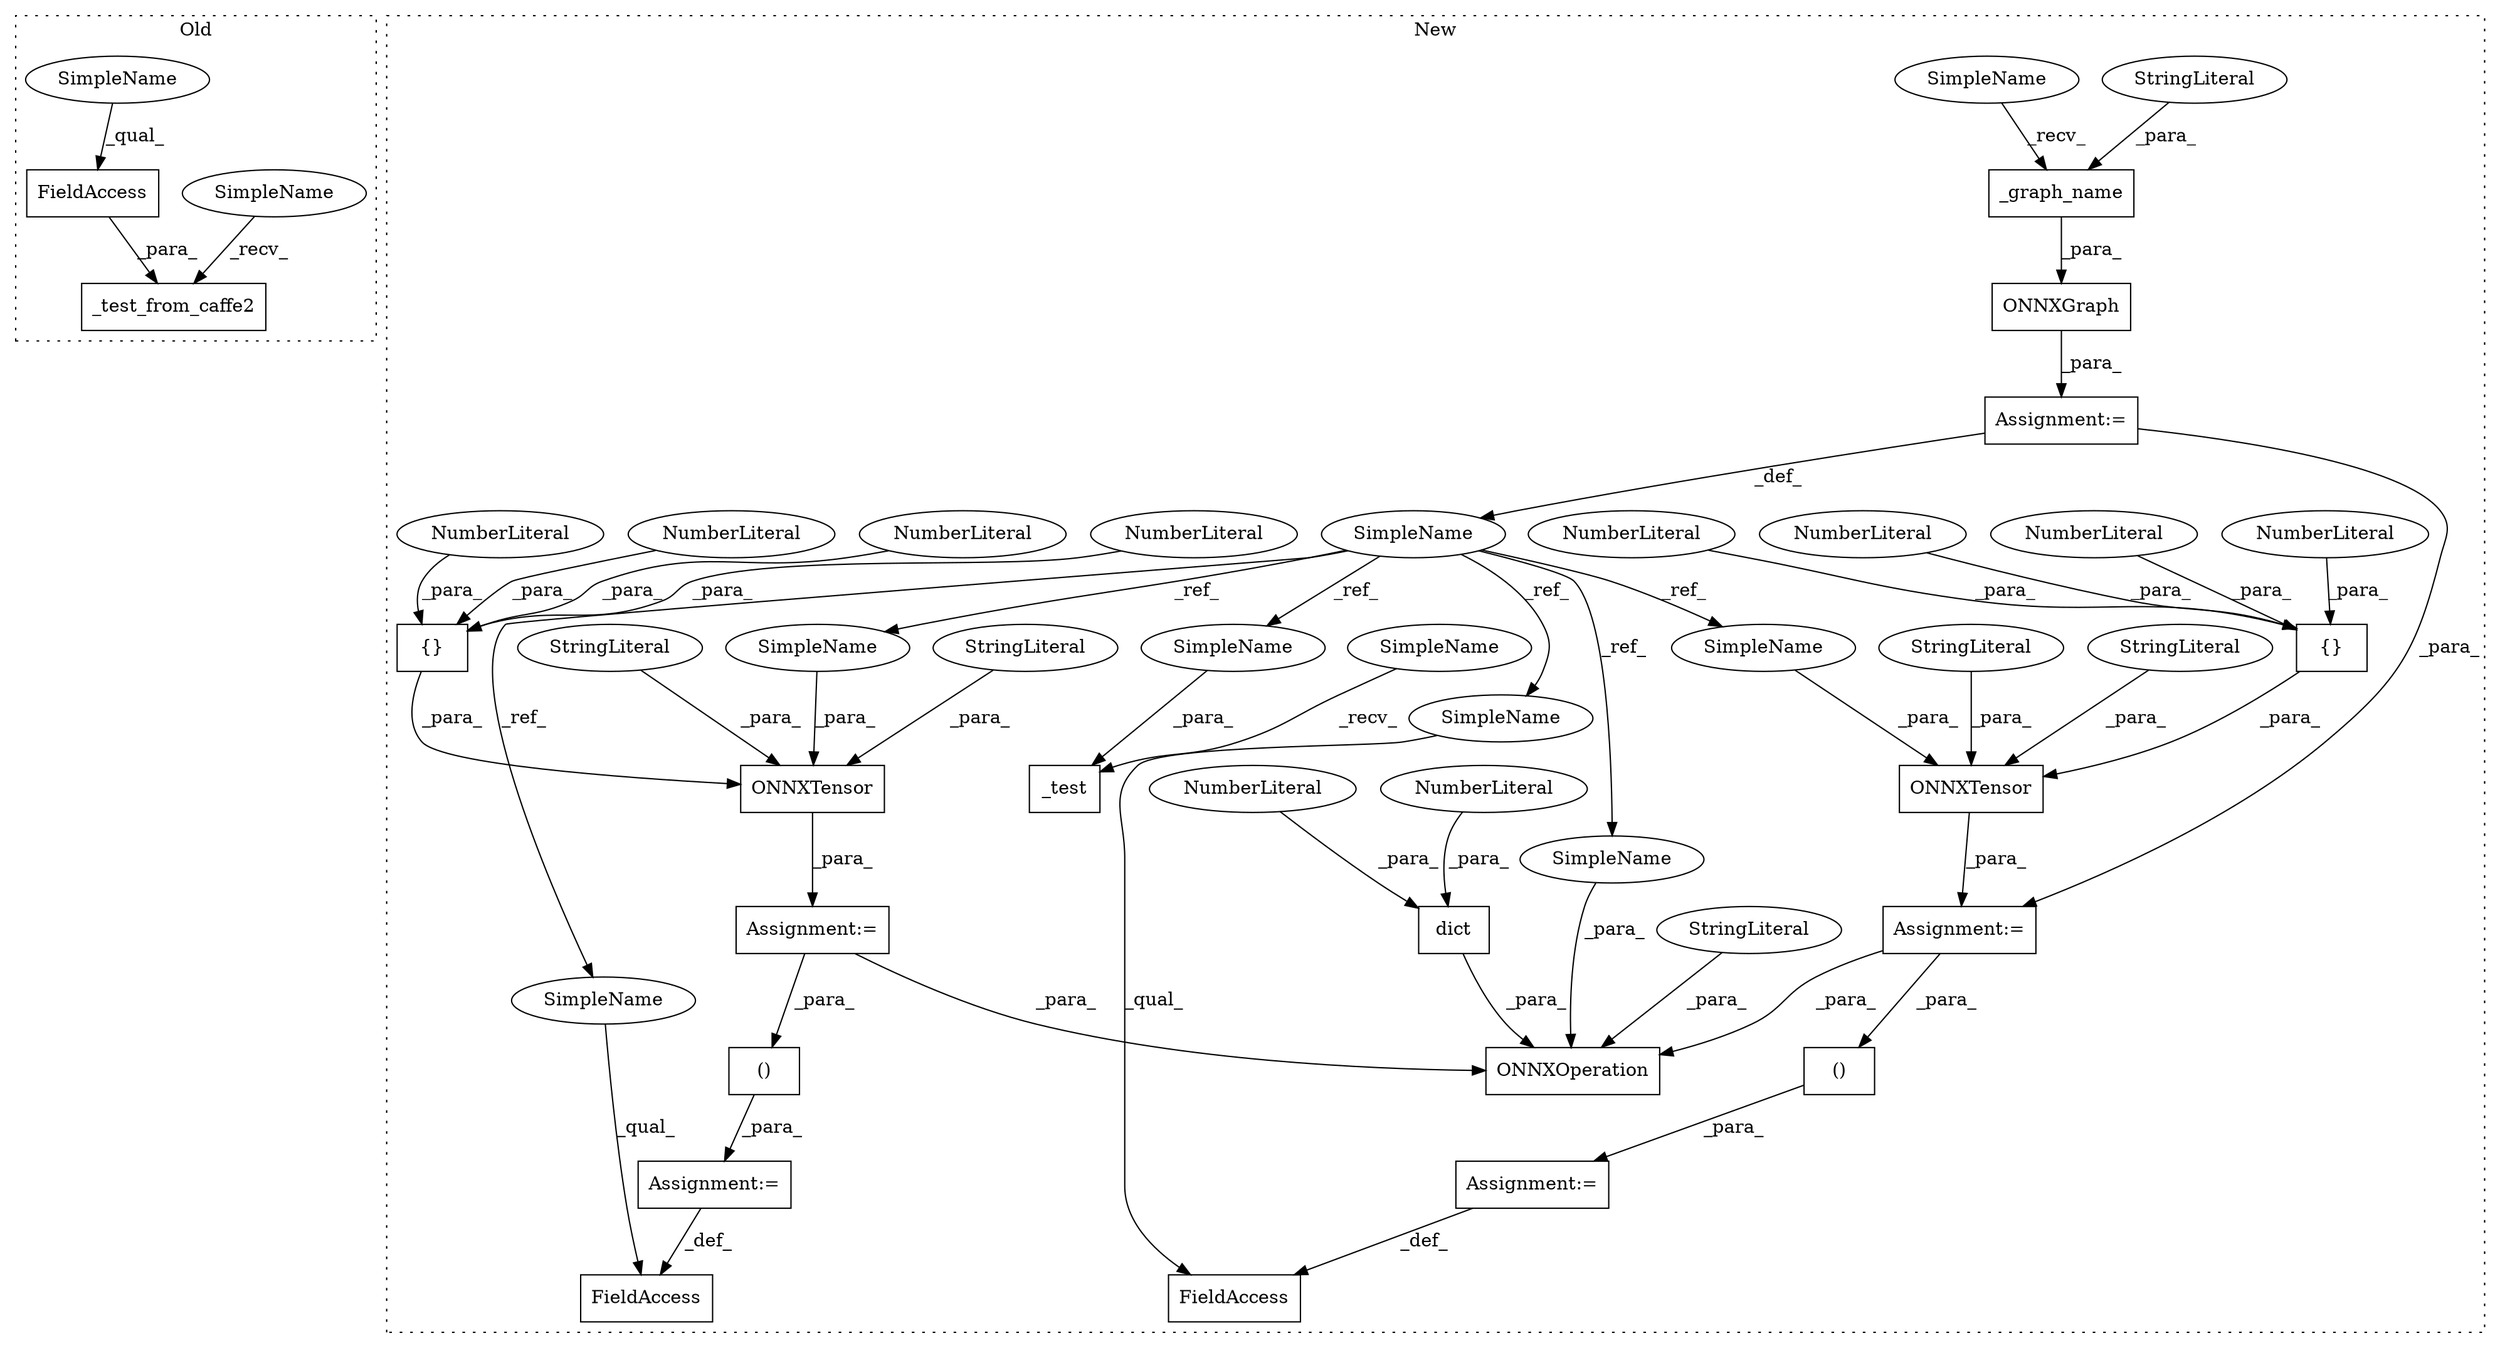 digraph G {
subgraph cluster0 {
1 [label="_test_from_caffe2" a="32" s="1481,1518" l="18,1" shape="box"];
30 [label="FieldAccess" a="22" s="1499" l="19" shape="box"];
38 [label="SimpleName" a="42" s="1476" l="4" shape="ellipse"];
39 [label="SimpleName" a="42" s="1499" l="4" shape="ellipse"];
label = "Old";
style="dotted";
}
subgraph cluster1 {
2 [label="{}" a="4" s="4178,4186" l="1,1" shape="box"];
3 [label="NumberLiteral" a="34" s="4183" l="1" shape="ellipse"];
4 [label="NumberLiteral" a="34" s="4181" l="1" shape="ellipse"];
5 [label="NumberLiteral" a="34" s="4185" l="1" shape="ellipse"];
6 [label="NumberLiteral" a="34" s="4179" l="1" shape="ellipse"];
7 [label="()" a="106" s="4373" l="25" shape="box"];
8 [label="ONNXGraph" a="32" s="4107,4143" l="10,1" shape="box"];
9 [label="()" a="106" s="4420" l="25" shape="box"];
10 [label="_graph_name" a="32" s="4122,4142" l="12,1" shape="box"];
11 [label="StringLiteral" a="45" s="4134" l="8" shape="ellipse"];
12 [label="FieldAccess" a="22" s="4405" l="9" shape="box"];
13 [label="SimpleName" a="42" s="4105" l="1" shape="ellipse"];
14 [label="ONNXTensor" a="32" s="4152,4195" l="11,1" shape="box"];
15 [label="StringLiteral" a="45" s="4188" l="7" shape="ellipse"];
16 [label="StringLiteral" a="45" s="4165" l="3" shape="ellipse"];
17 [label="Assignment:=" a="7" s="4106" l="1" shape="box"];
18 [label="Assignment:=" a="7" s="4151" l="1" shape="box"];
19 [label="Assignment:=" a="7" s="4414" l="6" shape="box"];
20 [label="Assignment:=" a="7" s="4203" l="1" shape="box"];
21 [label="ONNXTensor" a="32" s="4204,4247" l="11,1" shape="box"];
22 [label="StringLiteral" a="45" s="4240" l="7" shape="ellipse"];
23 [label="StringLiteral" a="45" s="4217" l="3" shape="ellipse"];
24 [label="_test" a="32" s="4457,4464" l="6,1" shape="box"];
25 [label="{}" a="4" s="4230,4238" l="1,1" shape="box"];
26 [label="NumberLiteral" a="34" s="4235" l="1" shape="ellipse"];
27 [label="NumberLiteral" a="34" s="4233" l="1" shape="ellipse"];
28 [label="NumberLiteral" a="34" s="4231" l="1" shape="ellipse"];
29 [label="NumberLiteral" a="34" s="4237" l="1" shape="ellipse"];
31 [label="FieldAccess" a="22" s="4359" l="8" shape="box"];
32 [label="ONNXOperation" a="32" s="4254,4352" l="14,1" shape="box"];
33 [label="Assignment:=" a="7" s="4367" l="6" shape="box"];
34 [label="StringLiteral" a="45" s="4270" l="8" shape="ellipse"];
35 [label="dict" a="32" s="4343,4351" l="5,1" shape="box"];
36 [label="NumberLiteral" a="34" s="4350" l="1" shape="ellipse"];
37 [label="NumberLiteral" a="34" s="4348" l="1" shape="ellipse"];
40 [label="SimpleName" a="42" s="4359" l="1" shape="ellipse"];
41 [label="SimpleName" a="42" s="4163" l="1" shape="ellipse"];
42 [label="SimpleName" a="42" s="4463" l="1" shape="ellipse"];
43 [label="SimpleName" a="42" s="4268" l="1" shape="ellipse"];
44 [label="SimpleName" a="42" s="4405" l="1" shape="ellipse"];
45 [label="SimpleName" a="42" s="4215" l="1" shape="ellipse"];
46 [label="SimpleName" a="42" s="4117" l="4" shape="ellipse"];
47 [label="SimpleName" a="42" s="4452" l="4" shape="ellipse"];
label = "New";
style="dotted";
}
2 -> 14 [label="_para_"];
3 -> 2 [label="_para_"];
4 -> 2 [label="_para_"];
5 -> 2 [label="_para_"];
6 -> 2 [label="_para_"];
7 -> 33 [label="_para_"];
8 -> 17 [label="_para_"];
9 -> 19 [label="_para_"];
10 -> 8 [label="_para_"];
11 -> 10 [label="_para_"];
13 -> 41 [label="_ref_"];
13 -> 40 [label="_ref_"];
13 -> 45 [label="_ref_"];
13 -> 42 [label="_ref_"];
13 -> 43 [label="_ref_"];
13 -> 44 [label="_ref_"];
14 -> 18 [label="_para_"];
15 -> 14 [label="_para_"];
16 -> 14 [label="_para_"];
17 -> 18 [label="_para_"];
17 -> 13 [label="_def_"];
18 -> 32 [label="_para_"];
18 -> 7 [label="_para_"];
19 -> 12 [label="_def_"];
20 -> 32 [label="_para_"];
20 -> 9 [label="_para_"];
21 -> 20 [label="_para_"];
22 -> 21 [label="_para_"];
23 -> 21 [label="_para_"];
25 -> 21 [label="_para_"];
26 -> 25 [label="_para_"];
27 -> 25 [label="_para_"];
28 -> 25 [label="_para_"];
29 -> 25 [label="_para_"];
30 -> 1 [label="_para_"];
33 -> 31 [label="_def_"];
34 -> 32 [label="_para_"];
35 -> 32 [label="_para_"];
36 -> 35 [label="_para_"];
37 -> 35 [label="_para_"];
38 -> 1 [label="_recv_"];
39 -> 30 [label="_qual_"];
40 -> 31 [label="_qual_"];
41 -> 14 [label="_para_"];
42 -> 24 [label="_para_"];
43 -> 32 [label="_para_"];
44 -> 12 [label="_qual_"];
45 -> 21 [label="_para_"];
46 -> 10 [label="_recv_"];
47 -> 24 [label="_recv_"];
}
